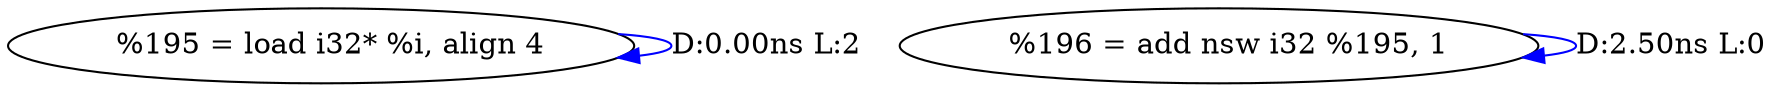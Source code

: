 digraph {
Node0x2d145e0[label="  %195 = load i32* %i, align 4"];
Node0x2d145e0 -> Node0x2d145e0[label="D:0.00ns L:2",color=blue];
Node0x2d146c0[label="  %196 = add nsw i32 %195, 1"];
Node0x2d146c0 -> Node0x2d146c0[label="D:2.50ns L:0",color=blue];
}
